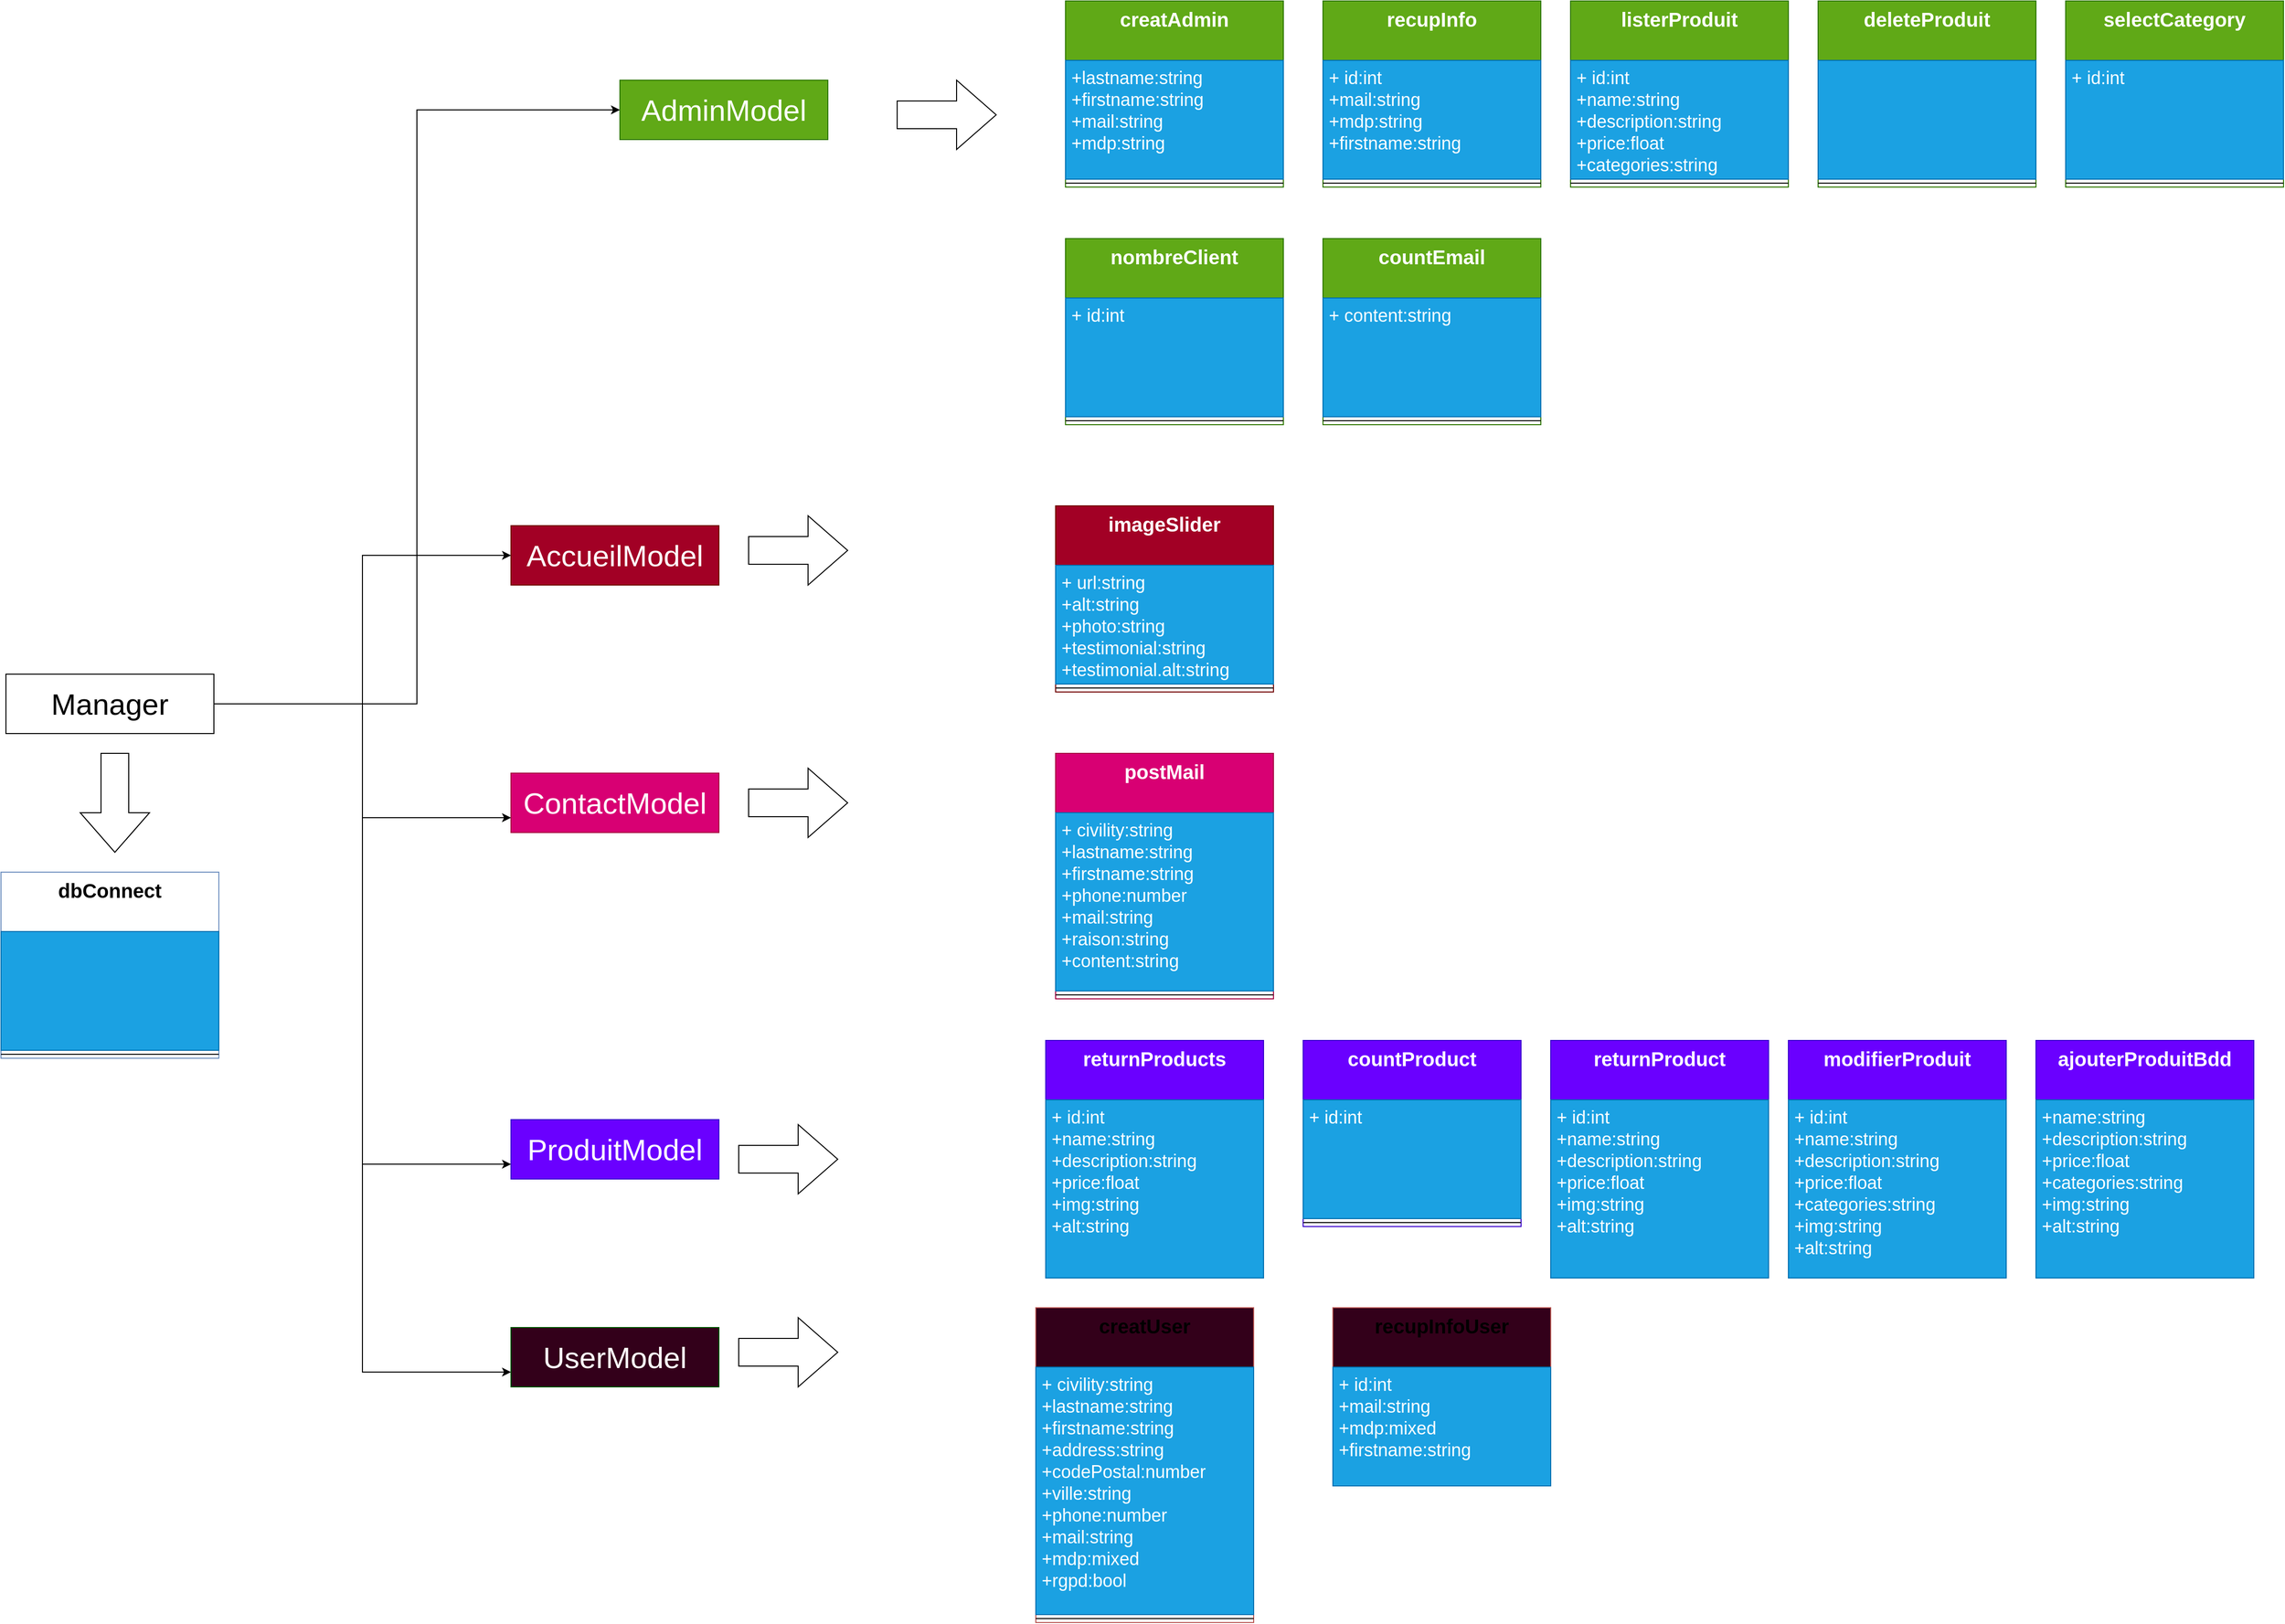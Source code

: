 <mxfile>
    <diagram id="A6htL-O3C5CXwzYUjrFz" name="Page-1">
        <mxGraphModel dx="2677" dy="1020" grid="1" gridSize="10" guides="1" tooltips="1" connect="1" arrows="1" fold="1" page="1" pageScale="1" pageWidth="827" pageHeight="1169" background="#FFFFFF" math="0" shadow="0">
            <root>
                <mxCell id="0"/>
                <mxCell id="1" parent="0"/>
                <mxCell id="zVeAq9Etrk2vOx-nxOOo-1" value="creatAdmin" style="swimlane;fontStyle=1;align=center;verticalAlign=top;childLayout=stackLayout;horizontal=1;startSize=60;horizontalStack=0;resizeParent=1;resizeParentMax=0;resizeLast=0;collapsible=1;marginBottom=0;fontSize=20;fillColor=#60a917;strokeColor=#2D7600;fontColor=#ffffff;" parent="1" vertex="1">
                    <mxGeometry x="-280" y="40" width="220" height="188" as="geometry"/>
                </mxCell>
                <mxCell id="zVeAq9Etrk2vOx-nxOOo-2" value="+lastname:string&#10;+firstname:string&#10;+mail:string&#10;+mdp:string" style="text;strokeColor=#006EAF;fillColor=#1ba1e2;align=left;verticalAlign=top;spacingLeft=4;spacingRight=4;overflow=hidden;rotatable=0;points=[[0,0.5],[1,0.5]];portConstraint=eastwest;fontSize=18;fontColor=#ffffff;" parent="zVeAq9Etrk2vOx-nxOOo-1" vertex="1">
                    <mxGeometry y="60" width="220" height="120" as="geometry"/>
                </mxCell>
                <mxCell id="zVeAq9Etrk2vOx-nxOOo-3" value="" style="line;strokeWidth=1;fillColor=none;align=left;verticalAlign=middle;spacingTop=-1;spacingLeft=3;spacingRight=3;rotatable=0;labelPosition=right;points=[];portConstraint=eastwest;" parent="zVeAq9Etrk2vOx-nxOOo-1" vertex="1">
                    <mxGeometry y="180" width="220" height="8" as="geometry"/>
                </mxCell>
                <mxCell id="BFtSv0qSV-2gtylAWcpn-1" value="recupInfo" style="swimlane;fontStyle=1;align=center;verticalAlign=top;childLayout=stackLayout;horizontal=1;startSize=60;horizontalStack=0;resizeParent=1;resizeParentMax=0;resizeLast=0;collapsible=1;marginBottom=0;fontSize=20;fillColor=#60a917;strokeColor=#2D7600;fontColor=#ffffff;" parent="1" vertex="1">
                    <mxGeometry x="-20" y="40" width="220" height="188" as="geometry"/>
                </mxCell>
                <mxCell id="BFtSv0qSV-2gtylAWcpn-2" value="+ id:int&#10;+mail:string&#10;+mdp:string&#10;+firstname:string" style="text;strokeColor=#006EAF;fillColor=#1ba1e2;align=left;verticalAlign=top;spacingLeft=4;spacingRight=4;overflow=hidden;rotatable=0;points=[[0,0.5],[1,0.5]];portConstraint=eastwest;fontSize=18;fontColor=#ffffff;" parent="BFtSv0qSV-2gtylAWcpn-1" vertex="1">
                    <mxGeometry y="60" width="220" height="120" as="geometry"/>
                </mxCell>
                <mxCell id="BFtSv0qSV-2gtylAWcpn-3" value="" style="line;strokeWidth=1;fillColor=none;align=left;verticalAlign=middle;spacingTop=-1;spacingLeft=3;spacingRight=3;rotatable=0;labelPosition=right;points=[];portConstraint=eastwest;" parent="BFtSv0qSV-2gtylAWcpn-1" vertex="1">
                    <mxGeometry y="180" width="220" height="8" as="geometry"/>
                </mxCell>
                <mxCell id="BFtSv0qSV-2gtylAWcpn-5" value="listerProduit" style="swimlane;fontStyle=1;align=center;verticalAlign=top;childLayout=stackLayout;horizontal=1;startSize=60;horizontalStack=0;resizeParent=1;resizeParentMax=0;resizeLast=0;collapsible=1;marginBottom=0;fontSize=20;fillColor=#60a917;strokeColor=#2D7600;fontColor=#ffffff;" parent="1" vertex="1">
                    <mxGeometry x="230" y="40" width="220" height="188" as="geometry"/>
                </mxCell>
                <mxCell id="BFtSv0qSV-2gtylAWcpn-6" value="+ id:int&#10;+name:string&#10;+description:string&#10;+price:float&#10;+categories:string" style="text;strokeColor=#006EAF;fillColor=#1ba1e2;align=left;verticalAlign=top;spacingLeft=4;spacingRight=4;overflow=hidden;rotatable=0;points=[[0,0.5],[1,0.5]];portConstraint=eastwest;fontSize=18;fontColor=#ffffff;" parent="BFtSv0qSV-2gtylAWcpn-5" vertex="1">
                    <mxGeometry y="60" width="220" height="120" as="geometry"/>
                </mxCell>
                <mxCell id="BFtSv0qSV-2gtylAWcpn-7" value="" style="line;strokeWidth=1;fillColor=none;align=left;verticalAlign=middle;spacingTop=-1;spacingLeft=3;spacingRight=3;rotatable=0;labelPosition=right;points=[];portConstraint=eastwest;" parent="BFtSv0qSV-2gtylAWcpn-5" vertex="1">
                    <mxGeometry y="180" width="220" height="8" as="geometry"/>
                </mxCell>
                <mxCell id="BFtSv0qSV-2gtylAWcpn-8" value="deleteProduit" style="swimlane;fontStyle=1;align=center;verticalAlign=top;childLayout=stackLayout;horizontal=1;startSize=60;horizontalStack=0;resizeParent=1;resizeParentMax=0;resizeLast=0;collapsible=1;marginBottom=0;fontSize=20;fillColor=#60a917;strokeColor=#2D7600;fontColor=#ffffff;" parent="1" vertex="1">
                    <mxGeometry x="480" y="40" width="220" height="188" as="geometry"/>
                </mxCell>
                <mxCell id="BFtSv0qSV-2gtylAWcpn-9" value="" style="text;strokeColor=#006EAF;fillColor=#1ba1e2;align=left;verticalAlign=top;spacingLeft=4;spacingRight=4;overflow=hidden;rotatable=0;points=[[0,0.5],[1,0.5]];portConstraint=eastwest;fontSize=18;fontColor=#ffffff;" parent="BFtSv0qSV-2gtylAWcpn-8" vertex="1">
                    <mxGeometry y="60" width="220" height="120" as="geometry"/>
                </mxCell>
                <mxCell id="BFtSv0qSV-2gtylAWcpn-10" value="" style="line;strokeWidth=1;fillColor=none;align=left;verticalAlign=middle;spacingTop=-1;spacingLeft=3;spacingRight=3;rotatable=0;labelPosition=right;points=[];portConstraint=eastwest;" parent="BFtSv0qSV-2gtylAWcpn-8" vertex="1">
                    <mxGeometry y="180" width="220" height="8" as="geometry"/>
                </mxCell>
                <mxCell id="BFtSv0qSV-2gtylAWcpn-11" value="selectCategory" style="swimlane;fontStyle=1;align=center;verticalAlign=top;childLayout=stackLayout;horizontal=1;startSize=60;horizontalStack=0;resizeParent=1;resizeParentMax=0;resizeLast=0;collapsible=1;marginBottom=0;fontSize=20;fillColor=#60a917;strokeColor=#2D7600;fontColor=#ffffff;" parent="1" vertex="1">
                    <mxGeometry x="730" y="40" width="220" height="188" as="geometry"/>
                </mxCell>
                <mxCell id="BFtSv0qSV-2gtylAWcpn-12" value="+ id:int" style="text;strokeColor=#006EAF;fillColor=#1ba1e2;align=left;verticalAlign=top;spacingLeft=4;spacingRight=4;overflow=hidden;rotatable=0;points=[[0,0.5],[1,0.5]];portConstraint=eastwest;fontSize=18;fontColor=#ffffff;" parent="BFtSv0qSV-2gtylAWcpn-11" vertex="1">
                    <mxGeometry y="60" width="220" height="120" as="geometry"/>
                </mxCell>
                <mxCell id="BFtSv0qSV-2gtylAWcpn-13" value="" style="line;strokeWidth=1;fillColor=none;align=left;verticalAlign=middle;spacingTop=-1;spacingLeft=3;spacingRight=3;rotatable=0;labelPosition=right;points=[];portConstraint=eastwest;" parent="BFtSv0qSV-2gtylAWcpn-11" vertex="1">
                    <mxGeometry y="180" width="220" height="8" as="geometry"/>
                </mxCell>
                <mxCell id="BFtSv0qSV-2gtylAWcpn-14" value="nombreClient" style="swimlane;fontStyle=1;align=center;verticalAlign=top;childLayout=stackLayout;horizontal=1;startSize=60;horizontalStack=0;resizeParent=1;resizeParentMax=0;resizeLast=0;collapsible=1;marginBottom=0;fontSize=20;fillColor=#60a917;strokeColor=#2D7600;fontColor=#ffffff;" parent="1" vertex="1">
                    <mxGeometry x="-280" y="280" width="220" height="188" as="geometry"/>
                </mxCell>
                <mxCell id="BFtSv0qSV-2gtylAWcpn-15" value="+ id:int" style="text;strokeColor=#006EAF;fillColor=#1ba1e2;align=left;verticalAlign=top;spacingLeft=4;spacingRight=4;overflow=hidden;rotatable=0;points=[[0,0.5],[1,0.5]];portConstraint=eastwest;fontSize=18;fontColor=#ffffff;" parent="BFtSv0qSV-2gtylAWcpn-14" vertex="1">
                    <mxGeometry y="60" width="220" height="120" as="geometry"/>
                </mxCell>
                <mxCell id="BFtSv0qSV-2gtylAWcpn-16" value="" style="line;strokeWidth=1;fillColor=none;align=left;verticalAlign=middle;spacingTop=-1;spacingLeft=3;spacingRight=3;rotatable=0;labelPosition=right;points=[];portConstraint=eastwest;" parent="BFtSv0qSV-2gtylAWcpn-14" vertex="1">
                    <mxGeometry y="180" width="220" height="8" as="geometry"/>
                </mxCell>
                <mxCell id="BFtSv0qSV-2gtylAWcpn-17" value="countEmail" style="swimlane;fontStyle=1;align=center;verticalAlign=top;childLayout=stackLayout;horizontal=1;startSize=60;horizontalStack=0;resizeParent=1;resizeParentMax=0;resizeLast=0;collapsible=1;marginBottom=0;fontSize=20;fillColor=#60a917;strokeColor=#2D7600;fontColor=#ffffff;" parent="1" vertex="1">
                    <mxGeometry x="-20" y="280" width="220" height="188" as="geometry"/>
                </mxCell>
                <mxCell id="BFtSv0qSV-2gtylAWcpn-18" value="+ content:string" style="text;strokeColor=#006EAF;fillColor=#1ba1e2;align=left;verticalAlign=top;spacingLeft=4;spacingRight=4;overflow=hidden;rotatable=0;points=[[0,0.5],[1,0.5]];portConstraint=eastwest;fontSize=18;fontColor=#ffffff;" parent="BFtSv0qSV-2gtylAWcpn-17" vertex="1">
                    <mxGeometry y="60" width="220" height="120" as="geometry"/>
                </mxCell>
                <mxCell id="BFtSv0qSV-2gtylAWcpn-19" value="" style="line;strokeWidth=1;fillColor=none;align=left;verticalAlign=middle;spacingTop=-1;spacingLeft=3;spacingRight=3;rotatable=0;labelPosition=right;points=[];portConstraint=eastwest;" parent="BFtSv0qSV-2gtylAWcpn-17" vertex="1">
                    <mxGeometry y="180" width="220" height="8" as="geometry"/>
                </mxCell>
                <mxCell id="BFtSv0qSV-2gtylAWcpn-21" value="imageSlider" style="swimlane;fontStyle=1;align=center;verticalAlign=top;childLayout=stackLayout;horizontal=1;startSize=60;horizontalStack=0;resizeParent=1;resizeParentMax=0;resizeLast=0;collapsible=1;marginBottom=0;fontSize=20;fillColor=#a20025;strokeColor=#6F0000;fontColor=#ffffff;" parent="1" vertex="1">
                    <mxGeometry x="-290" y="550" width="220" height="188" as="geometry"/>
                </mxCell>
                <mxCell id="BFtSv0qSV-2gtylAWcpn-22" value="+ url:string&#10;+alt:string&#10;+photo:string&#10;+testimonial:string&#10;+testimonial.alt:string" style="text;strokeColor=#006EAF;fillColor=#1ba1e2;align=left;verticalAlign=top;spacingLeft=4;spacingRight=4;overflow=hidden;rotatable=0;points=[[0,0.5],[1,0.5]];portConstraint=eastwest;fontSize=18;fontColor=#ffffff;" parent="BFtSv0qSV-2gtylAWcpn-21" vertex="1">
                    <mxGeometry y="60" width="220" height="120" as="geometry"/>
                </mxCell>
                <mxCell id="BFtSv0qSV-2gtylAWcpn-23" value="" style="line;strokeWidth=1;fillColor=none;align=left;verticalAlign=middle;spacingTop=-1;spacingLeft=3;spacingRight=3;rotatable=0;labelPosition=right;points=[];portConstraint=eastwest;" parent="BFtSv0qSV-2gtylAWcpn-21" vertex="1">
                    <mxGeometry y="180" width="220" height="8" as="geometry"/>
                </mxCell>
                <mxCell id="BFtSv0qSV-2gtylAWcpn-24" value="postMail" style="swimlane;fontStyle=1;align=center;verticalAlign=top;childLayout=stackLayout;horizontal=1;startSize=60;horizontalStack=0;resizeParent=1;resizeParentMax=0;resizeLast=0;collapsible=1;marginBottom=0;fontSize=20;fillColor=#d80073;strokeColor=#A50040;fontColor=#ffffff;" parent="1" vertex="1">
                    <mxGeometry x="-290" y="800" width="220" height="248" as="geometry"/>
                </mxCell>
                <mxCell id="BFtSv0qSV-2gtylAWcpn-25" value="+ civility:string&#10;+lastname:string&#10;+firstname:string&#10;+phone:number&#10;+mail:string&#10;+raison:string&#10;+content:string&#10;" style="text;strokeColor=#006EAF;fillColor=#1ba1e2;align=left;verticalAlign=top;spacingLeft=4;spacingRight=4;overflow=hidden;rotatable=0;points=[[0,0.5],[1,0.5]];portConstraint=eastwest;fontSize=18;fontColor=#ffffff;" parent="BFtSv0qSV-2gtylAWcpn-24" vertex="1">
                    <mxGeometry y="60" width="220" height="180" as="geometry"/>
                </mxCell>
                <mxCell id="BFtSv0qSV-2gtylAWcpn-26" value="" style="line;strokeWidth=1;fillColor=none;align=left;verticalAlign=middle;spacingTop=-1;spacingLeft=3;spacingRight=3;rotatable=0;labelPosition=right;points=[];portConstraint=eastwest;" parent="BFtSv0qSV-2gtylAWcpn-24" vertex="1">
                    <mxGeometry y="240" width="220" height="8" as="geometry"/>
                </mxCell>
                <mxCell id="BFtSv0qSV-2gtylAWcpn-27" value="dbConnect" style="swimlane;fontStyle=1;align=center;verticalAlign=top;childLayout=stackLayout;horizontal=1;startSize=60;horizontalStack=0;resizeParent=1;resizeParentMax=0;resizeLast=0;collapsible=1;marginBottom=0;fontSize=20;fillColor=default;strokeColor=#6c8ebf;" parent="1" vertex="1">
                    <mxGeometry x="-1355" y="920" width="220" height="188" as="geometry"/>
                </mxCell>
                <mxCell id="BFtSv0qSV-2gtylAWcpn-28" value="" style="text;strokeColor=#006EAF;fillColor=#1ba1e2;align=left;verticalAlign=top;spacingLeft=4;spacingRight=4;overflow=hidden;rotatable=0;points=[[0,0.5],[1,0.5]];portConstraint=eastwest;fontSize=18;fontColor=#ffffff;" parent="BFtSv0qSV-2gtylAWcpn-27" vertex="1">
                    <mxGeometry y="60" width="220" height="120" as="geometry"/>
                </mxCell>
                <mxCell id="BFtSv0qSV-2gtylAWcpn-29" value="" style="line;strokeWidth=1;fillColor=none;align=left;verticalAlign=middle;spacingTop=-1;spacingLeft=3;spacingRight=3;rotatable=0;labelPosition=right;points=[];portConstraint=eastwest;" parent="BFtSv0qSV-2gtylAWcpn-27" vertex="1">
                    <mxGeometry y="180" width="220" height="8" as="geometry"/>
                </mxCell>
                <mxCell id="BFtSv0qSV-2gtylAWcpn-30" value="returnProducts" style="swimlane;fontStyle=1;align=center;verticalAlign=top;childLayout=stackLayout;horizontal=1;startSize=60;horizontalStack=0;resizeParent=1;resizeParentMax=0;resizeLast=0;collapsible=1;marginBottom=0;fontSize=20;fillColor=#6a00ff;strokeColor=#3700CC;fontColor=#ffffff;" parent="1" vertex="1">
                    <mxGeometry x="-300" y="1090" width="220" height="240" as="geometry"/>
                </mxCell>
                <mxCell id="BFtSv0qSV-2gtylAWcpn-31" value="+ id:int&#10;+name:string&#10;+description:string&#10;+price:float&#10;+img:string&#10;+alt:string&#10;&#10;" style="text;strokeColor=#006EAF;fillColor=#1ba1e2;align=left;verticalAlign=top;spacingLeft=4;spacingRight=4;overflow=hidden;rotatable=0;points=[[0,0.5],[1,0.5]];portConstraint=eastwest;fontSize=18;fontColor=#ffffff;" parent="BFtSv0qSV-2gtylAWcpn-30" vertex="1">
                    <mxGeometry y="60" width="220" height="180" as="geometry"/>
                </mxCell>
                <mxCell id="BFtSv0qSV-2gtylAWcpn-33" value="countProduct" style="swimlane;fontStyle=1;align=center;verticalAlign=top;childLayout=stackLayout;horizontal=1;startSize=60;horizontalStack=0;resizeParent=1;resizeParentMax=0;resizeLast=0;collapsible=1;marginBottom=0;fontSize=20;fillColor=#6a00ff;strokeColor=#3700CC;fontColor=#ffffff;" parent="1" vertex="1">
                    <mxGeometry x="-40" y="1090" width="220" height="188" as="geometry"/>
                </mxCell>
                <mxCell id="BFtSv0qSV-2gtylAWcpn-34" value="+ id:int" style="text;strokeColor=#006EAF;fillColor=#1ba1e2;align=left;verticalAlign=top;spacingLeft=4;spacingRight=4;overflow=hidden;rotatable=0;points=[[0,0.5],[1,0.5]];portConstraint=eastwest;fontSize=18;fontColor=#ffffff;" parent="BFtSv0qSV-2gtylAWcpn-33" vertex="1">
                    <mxGeometry y="60" width="220" height="120" as="geometry"/>
                </mxCell>
                <mxCell id="BFtSv0qSV-2gtylAWcpn-35" value="" style="line;strokeWidth=1;fillColor=none;align=left;verticalAlign=middle;spacingTop=-1;spacingLeft=3;spacingRight=3;rotatable=0;labelPosition=right;points=[];portConstraint=eastwest;" parent="BFtSv0qSV-2gtylAWcpn-33" vertex="1">
                    <mxGeometry y="180" width="220" height="8" as="geometry"/>
                </mxCell>
                <mxCell id="BFtSv0qSV-2gtylAWcpn-36" value="returnProduct" style="swimlane;fontStyle=1;align=center;verticalAlign=top;childLayout=stackLayout;horizontal=1;startSize=60;horizontalStack=0;resizeParent=1;resizeParentMax=0;resizeLast=0;collapsible=1;marginBottom=0;fontSize=20;fillColor=#6a00ff;strokeColor=#3700CC;fontColor=#ffffff;" parent="1" vertex="1">
                    <mxGeometry x="210" y="1090" width="220" height="240" as="geometry"/>
                </mxCell>
                <mxCell id="BFtSv0qSV-2gtylAWcpn-37" value="+ id:int&#10;+name:string&#10;+description:string&#10;+price:float&#10;+img:string&#10;+alt:string&#10;&#10;" style="text;strokeColor=#006EAF;fillColor=#1ba1e2;align=left;verticalAlign=top;spacingLeft=4;spacingRight=4;overflow=hidden;rotatable=0;points=[[0,0.5],[1,0.5]];portConstraint=eastwest;fontSize=18;fontColor=#ffffff;" parent="BFtSv0qSV-2gtylAWcpn-36" vertex="1">
                    <mxGeometry y="60" width="220" height="180" as="geometry"/>
                </mxCell>
                <mxCell id="BFtSv0qSV-2gtylAWcpn-39" value="modifierProduit" style="swimlane;fontStyle=1;align=center;verticalAlign=top;childLayout=stackLayout;horizontal=1;startSize=60;horizontalStack=0;resizeParent=1;resizeParentMax=0;resizeLast=0;collapsible=1;marginBottom=0;fontSize=20;fillColor=#6a00ff;strokeColor=#3700CC;fontColor=#ffffff;" parent="1" vertex="1">
                    <mxGeometry x="450" y="1090" width="220" height="240" as="geometry"/>
                </mxCell>
                <mxCell id="BFtSv0qSV-2gtylAWcpn-40" value="+ id:int&#10;+name:string&#10;+description:string&#10;+price:float&#10;+categories:string&#10;+img:string&#10;+alt:string&#10;&#10;" style="text;strokeColor=#006EAF;fillColor=#1ba1e2;align=left;verticalAlign=top;spacingLeft=4;spacingRight=4;overflow=hidden;rotatable=0;points=[[0,0.5],[1,0.5]];portConstraint=eastwest;fontSize=18;fontColor=#ffffff;" parent="BFtSv0qSV-2gtylAWcpn-39" vertex="1">
                    <mxGeometry y="60" width="220" height="180" as="geometry"/>
                </mxCell>
                <mxCell id="BFtSv0qSV-2gtylAWcpn-42" value="ajouterProduitBdd" style="swimlane;fontStyle=1;align=center;verticalAlign=top;childLayout=stackLayout;horizontal=1;startSize=60;horizontalStack=0;resizeParent=1;resizeParentMax=0;resizeLast=0;collapsible=1;marginBottom=0;fontSize=20;fillColor=#6a00ff;strokeColor=#3700CC;fontColor=#ffffff;" parent="1" vertex="1">
                    <mxGeometry x="700" y="1090" width="220" height="240" as="geometry"/>
                </mxCell>
                <mxCell id="BFtSv0qSV-2gtylAWcpn-43" value="+name:string&#10;+description:string&#10;+price:float&#10;+categories:string&#10;+img:string&#10;+alt:string&#10;&#10;" style="text;strokeColor=#006EAF;fillColor=#1ba1e2;align=left;verticalAlign=top;spacingLeft=4;spacingRight=4;overflow=hidden;rotatable=0;points=[[0,0.5],[1,0.5]];portConstraint=eastwest;fontSize=18;fontColor=#ffffff;" parent="BFtSv0qSV-2gtylAWcpn-42" vertex="1">
                    <mxGeometry y="60" width="220" height="180" as="geometry"/>
                </mxCell>
                <mxCell id="BFtSv0qSV-2gtylAWcpn-46" value="recupInfoUser" style="swimlane;fontStyle=1;align=center;verticalAlign=top;childLayout=stackLayout;horizontal=1;startSize=60;horizontalStack=0;resizeParent=1;resizeParentMax=0;resizeLast=0;collapsible=1;marginBottom=0;fontSize=20;fillColor=#33001A;strokeColor=#b85450;" parent="1" vertex="1">
                    <mxGeometry x="-10" y="1360" width="220" height="180" as="geometry"/>
                </mxCell>
                <mxCell id="BFtSv0qSV-2gtylAWcpn-47" value="+ id:int&#10;+mail:string&#10;+mdp:mixed&#10;+firstname:string&#10;" style="text;strokeColor=#006EAF;fillColor=#1ba1e2;align=left;verticalAlign=top;spacingLeft=4;spacingRight=4;overflow=hidden;rotatable=0;points=[[0,0.5],[1,0.5]];portConstraint=eastwest;fontSize=18;fontColor=#ffffff;" parent="BFtSv0qSV-2gtylAWcpn-46" vertex="1">
                    <mxGeometry y="60" width="220" height="120" as="geometry"/>
                </mxCell>
                <mxCell id="BFtSv0qSV-2gtylAWcpn-48" value="creatUser" style="swimlane;fontStyle=1;align=center;verticalAlign=top;childLayout=stackLayout;horizontal=1;startSize=60;horizontalStack=0;resizeParent=1;resizeParentMax=0;resizeLast=0;collapsible=1;marginBottom=0;fontSize=20;fillColor=#33001A;strokeColor=#b85450;" parent="1" vertex="1">
                    <mxGeometry x="-310" y="1360" width="220" height="318" as="geometry"/>
                </mxCell>
                <mxCell id="BFtSv0qSV-2gtylAWcpn-49" value="+ civility:string&#10;+lastname:string&#10;+firstname:string&#10;+address:string&#10;+codePostal:number&#10;+ville:string&#10;+phone:number&#10;+mail:string&#10;+mdp:mixed&#10;+rgpd:bool&#10;" style="text;strokeColor=#006EAF;fillColor=#1ba1e2;align=left;verticalAlign=top;spacingLeft=4;spacingRight=4;overflow=hidden;rotatable=0;points=[[0,0.5],[1,0.5]];portConstraint=eastwest;fontSize=18;fontColor=#ffffff;" parent="BFtSv0qSV-2gtylAWcpn-48" vertex="1">
                    <mxGeometry y="60" width="220" height="250" as="geometry"/>
                </mxCell>
                <mxCell id="BFtSv0qSV-2gtylAWcpn-50" value="" style="line;strokeWidth=1;fillColor=none;align=left;verticalAlign=middle;spacingTop=-1;spacingLeft=3;spacingRight=3;rotatable=0;labelPosition=right;points=[];portConstraint=eastwest;" parent="BFtSv0qSV-2gtylAWcpn-48" vertex="1">
                    <mxGeometry y="310" width="220" height="8" as="geometry"/>
                </mxCell>
                <mxCell id="BFtSv0qSV-2gtylAWcpn-71" value="" style="html=1;shadow=0;dashed=0;align=center;verticalAlign=middle;shape=mxgraph.arrows2.arrow;dy=0.6;dx=40;notch=0;" parent="1" vertex="1">
                    <mxGeometry x="-450" y="120" width="100" height="70" as="geometry"/>
                </mxCell>
                <mxCell id="BFtSv0qSV-2gtylAWcpn-72" value="&lt;font style=&quot;font-size: 30px;&quot;&gt;AdminModel&lt;/font&gt;" style="rounded=0;whiteSpace=wrap;html=1;fillColor=#60a917;strokeColor=#2D7600;fontColor=#ffffff;" parent="1" vertex="1">
                    <mxGeometry x="-730" y="120" width="210" height="60" as="geometry"/>
                </mxCell>
                <mxCell id="BFtSv0qSV-2gtylAWcpn-73" value="&lt;font style=&quot;font-size: 30px;&quot;&gt;AccueilModel&lt;/font&gt;" style="rounded=0;whiteSpace=wrap;html=1;fillColor=#a20025;strokeColor=#6F0000;fontColor=#ffffff;" parent="1" vertex="1">
                    <mxGeometry x="-840" y="570" width="210" height="60" as="geometry"/>
                </mxCell>
                <mxCell id="BFtSv0qSV-2gtylAWcpn-74" value="" style="html=1;shadow=0;dashed=0;align=center;verticalAlign=middle;shape=mxgraph.arrows2.arrow;dy=0.6;dx=40;notch=0;" parent="1" vertex="1">
                    <mxGeometry x="-600" y="560" width="100" height="70" as="geometry"/>
                </mxCell>
                <mxCell id="BFtSv0qSV-2gtylAWcpn-75" value="&lt;font style=&quot;font-size: 30px;&quot;&gt;ContactModel&lt;/font&gt;" style="rounded=0;whiteSpace=wrap;html=1;fillColor=#d80073;strokeColor=#A50040;fontColor=#ffffff;" parent="1" vertex="1">
                    <mxGeometry x="-840" y="820" width="210" height="60" as="geometry"/>
                </mxCell>
                <mxCell id="BFtSv0qSV-2gtylAWcpn-76" value="" style="html=1;shadow=0;dashed=0;align=center;verticalAlign=middle;shape=mxgraph.arrows2.arrow;dy=0.6;dx=40;notch=0;" parent="1" vertex="1">
                    <mxGeometry x="-600" y="815" width="100" height="70" as="geometry"/>
                </mxCell>
                <mxCell id="BFtSv0qSV-2gtylAWcpn-77" value="&lt;font style=&quot;font-size: 30px;&quot;&gt;ProduitModel&lt;/font&gt;" style="rounded=0;whiteSpace=wrap;html=1;fillColor=#6a00ff;strokeColor=#3700CC;fontColor=#ffffff;" parent="1" vertex="1">
                    <mxGeometry x="-840" y="1170" width="210" height="60" as="geometry"/>
                </mxCell>
                <mxCell id="BFtSv0qSV-2gtylAWcpn-78" value="" style="html=1;shadow=0;dashed=0;align=center;verticalAlign=middle;shape=mxgraph.arrows2.arrow;dy=0.6;dx=40;notch=0;" parent="1" vertex="1">
                    <mxGeometry x="-610" y="1175" width="100" height="70" as="geometry"/>
                </mxCell>
                <mxCell id="BFtSv0qSV-2gtylAWcpn-79" value="&lt;font style=&quot;font-size: 30px;&quot;&gt;UserModel&lt;/font&gt;" style="rounded=0;whiteSpace=wrap;html=1;fillColor=#33001A;strokeColor=#005700;fontColor=#ffffff;" parent="1" vertex="1">
                    <mxGeometry x="-840" y="1380" width="210" height="60" as="geometry"/>
                </mxCell>
                <mxCell id="BFtSv0qSV-2gtylAWcpn-80" value="" style="html=1;shadow=0;dashed=0;align=center;verticalAlign=middle;shape=mxgraph.arrows2.arrow;dy=0.6;dx=40;notch=0;" parent="1" vertex="1">
                    <mxGeometry x="-610" y="1370" width="100" height="70" as="geometry"/>
                </mxCell>
                <mxCell id="BFtSv0qSV-2gtylAWcpn-86" style="edgeStyle=orthogonalEdgeStyle;rounded=0;orthogonalLoop=1;jettySize=auto;html=1;entryX=0;entryY=0.5;entryDx=0;entryDy=0;fontSize=30;" parent="1" source="BFtSv0qSV-2gtylAWcpn-81" target="BFtSv0qSV-2gtylAWcpn-72" edge="1">
                    <mxGeometry relative="1" as="geometry"/>
                </mxCell>
                <mxCell id="BFtSv0qSV-2gtylAWcpn-87" style="edgeStyle=orthogonalEdgeStyle;rounded=0;orthogonalLoop=1;jettySize=auto;html=1;entryX=0;entryY=0.5;entryDx=0;entryDy=0;fontSize=30;" parent="1" source="BFtSv0qSV-2gtylAWcpn-81" target="BFtSv0qSV-2gtylAWcpn-73" edge="1">
                    <mxGeometry relative="1" as="geometry"/>
                </mxCell>
                <mxCell id="BFtSv0qSV-2gtylAWcpn-88" style="edgeStyle=orthogonalEdgeStyle;rounded=0;orthogonalLoop=1;jettySize=auto;html=1;entryX=0;entryY=0.75;entryDx=0;entryDy=0;fontSize=30;" parent="1" source="BFtSv0qSV-2gtylAWcpn-81" target="BFtSv0qSV-2gtylAWcpn-75" edge="1">
                    <mxGeometry relative="1" as="geometry"/>
                </mxCell>
                <mxCell id="BFtSv0qSV-2gtylAWcpn-89" style="edgeStyle=orthogonalEdgeStyle;rounded=0;orthogonalLoop=1;jettySize=auto;html=1;entryX=0;entryY=0.75;entryDx=0;entryDy=0;fontSize=30;" parent="1" source="BFtSv0qSV-2gtylAWcpn-81" target="BFtSv0qSV-2gtylAWcpn-77" edge="1">
                    <mxGeometry relative="1" as="geometry"/>
                </mxCell>
                <mxCell id="BFtSv0qSV-2gtylAWcpn-90" style="edgeStyle=orthogonalEdgeStyle;rounded=0;orthogonalLoop=1;jettySize=auto;html=1;entryX=0;entryY=0.75;entryDx=0;entryDy=0;fontSize=30;" parent="1" source="BFtSv0qSV-2gtylAWcpn-81" target="BFtSv0qSV-2gtylAWcpn-79" edge="1">
                    <mxGeometry relative="1" as="geometry"/>
                </mxCell>
                <mxCell id="BFtSv0qSV-2gtylAWcpn-81" value="&lt;font style=&quot;font-size: 30px;&quot;&gt;Manager&lt;/font&gt;" style="rounded=0;whiteSpace=wrap;html=1;" parent="1" vertex="1">
                    <mxGeometry x="-1350" y="720" width="210" height="60" as="geometry"/>
                </mxCell>
                <mxCell id="BFtSv0qSV-2gtylAWcpn-85" style="edgeStyle=orthogonalEdgeStyle;rounded=0;orthogonalLoop=1;jettySize=auto;html=1;exitX=0.5;exitY=1;exitDx=0;exitDy=0;fontSize=30;" parent="1" source="BFtSv0qSV-2gtylAWcpn-81" target="BFtSv0qSV-2gtylAWcpn-81" edge="1">
                    <mxGeometry relative="1" as="geometry"/>
                </mxCell>
                <mxCell id="BFtSv0qSV-2gtylAWcpn-91" value="" style="html=1;shadow=0;dashed=0;align=center;verticalAlign=middle;shape=mxgraph.arrows2.arrow;dy=0.6;dx=40;direction=south;notch=0;labelBackgroundColor=#00FF00;fontSize=30;" parent="1" vertex="1">
                    <mxGeometry x="-1275" y="800" width="70" height="100" as="geometry"/>
                </mxCell>
            </root>
        </mxGraphModel>
    </diagram>
</mxfile>